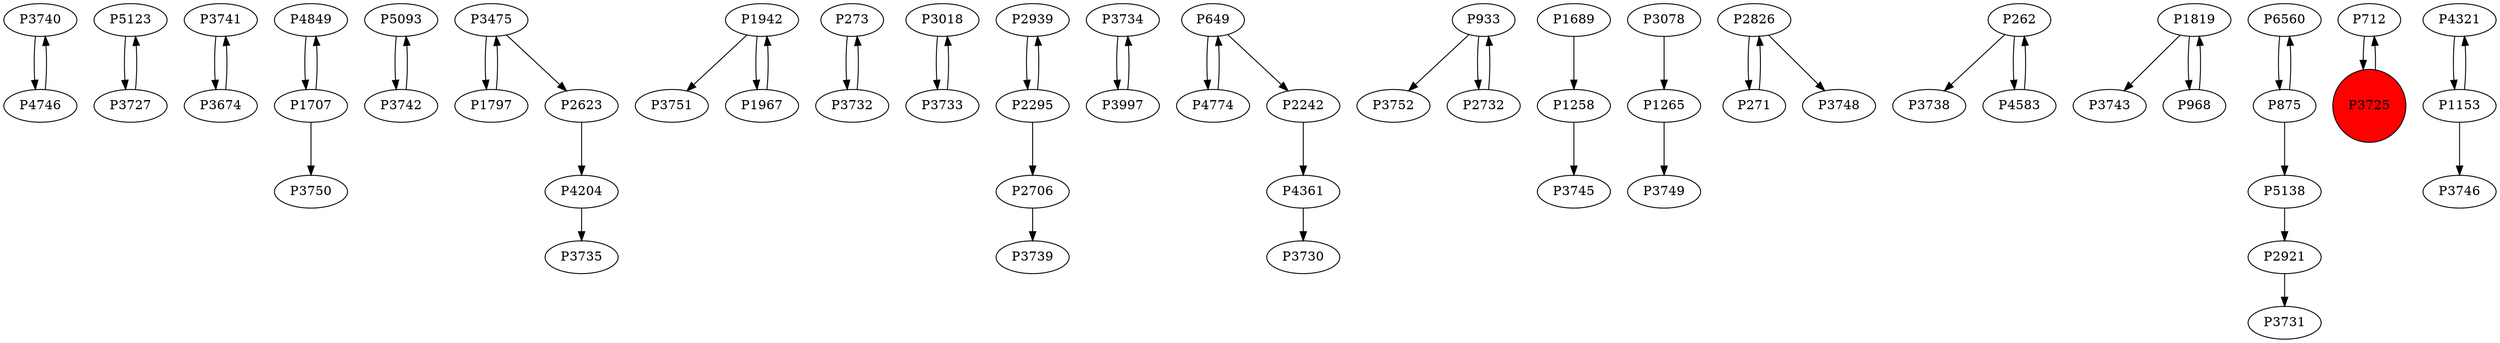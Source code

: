 digraph {
	P3740 -> P4746
	P5123 -> P3727
	P3741 -> P3674
	P4849 -> P1707
	P5093 -> P3742
	P3475 -> P1797
	P1942 -> P3751
	P273 -> P3732
	P3018 -> P3733
	P2939 -> P2295
	P3734 -> P3997
	P4361 -> P3730
	P4774 -> P649
	P4746 -> P3740
	P4204 -> P3735
	P1707 -> P3750
	P1707 -> P4849
	P649 -> P4774
	P2295 -> P2939
	P3997 -> P3734
	P3732 -> P273
	P933 -> P3752
	P1258 -> P3745
	P3078 -> P1265
	P649 -> P2242
	P2826 -> P271
	P2732 -> P933
	P2242 -> P4361
	P262 -> P3738
	P271 -> P2826
	P1819 -> P3743
	P6560 -> P875
	P2295 -> P2706
	P712 -> P3725
	P5138 -> P2921
	P2623 -> P4204
	P875 -> P5138
	P2706 -> P3739
	P262 -> P4583
	P875 -> P6560
	P1967 -> P1942
	P933 -> P2732
	P3742 -> P5093
	P3475 -> P2623
	P3733 -> P3018
	P1689 -> P1258
	P3674 -> P3741
	P4321 -> P1153
	P4583 -> P262
	P3725 -> P712
	P1942 -> P1967
	P2826 -> P3748
	P1265 -> P3749
	P3727 -> P5123
	P1153 -> P3746
	P1819 -> P968
	P1153 -> P4321
	P2921 -> P3731
	P968 -> P1819
	P1797 -> P3475
	P3725 [shape=circle]
	P3725 [style=filled]
	P3725 [fillcolor=red]
}